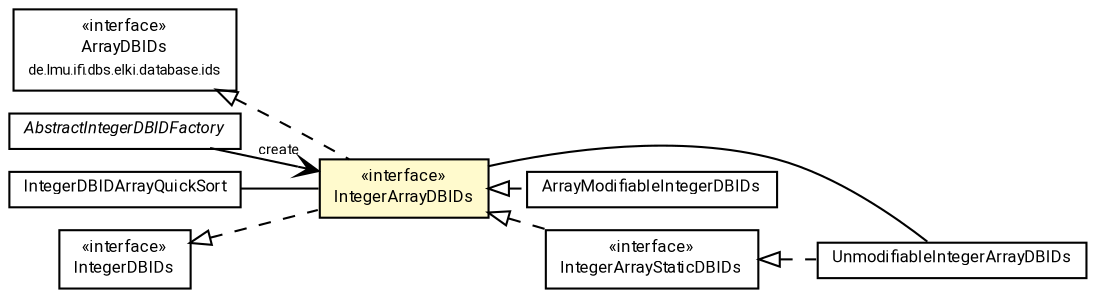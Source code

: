 #!/usr/local/bin/dot
#
# Class diagram 
# Generated by UMLGraph version R5_7_2-60-g0e99a6 (http://www.spinellis.gr/umlgraph/)
#

digraph G {
	graph [fontnames="svg"]
	edge [fontname="Roboto",fontsize=7,labelfontname="Roboto",labelfontsize=7,color="black"];
	node [fontname="Roboto",fontcolor="black",fontsize=8,shape=plaintext,margin=0,width=0,height=0];
	nodesep=0.15;
	ranksep=0.25;
	rankdir=LR;
	// de.lmu.ifi.dbs.elki.database.ids.ArrayDBIDs
	c5320893 [label=<<table title="de.lmu.ifi.dbs.elki.database.ids.ArrayDBIDs" border="0" cellborder="1" cellspacing="0" cellpadding="2" href="../ArrayDBIDs.html" target="_parent">
		<tr><td><table border="0" cellspacing="0" cellpadding="1">
		<tr><td align="center" balign="center"> &#171;interface&#187; </td></tr>
		<tr><td align="center" balign="center"> <font face="Roboto">ArrayDBIDs</font> </td></tr>
		<tr><td align="center" balign="center"> <font face="Roboto" point-size="7.0">de.lmu.ifi.dbs.elki.database.ids</font> </td></tr>
		</table></td></tr>
		</table>>, URL="../ArrayDBIDs.html"];
	// de.lmu.ifi.dbs.elki.database.ids.integer.AbstractIntegerDBIDFactory
	c5320966 [label=<<table title="de.lmu.ifi.dbs.elki.database.ids.integer.AbstractIntegerDBIDFactory" border="0" cellborder="1" cellspacing="0" cellpadding="2" href="AbstractIntegerDBIDFactory.html" target="_parent">
		<tr><td><table border="0" cellspacing="0" cellpadding="1">
		<tr><td align="center" balign="center"> <font face="Roboto"><i>AbstractIntegerDBIDFactory</i></font> </td></tr>
		</table></td></tr>
		</table>>, URL="AbstractIntegerDBIDFactory.html"];
	// de.lmu.ifi.dbs.elki.database.ids.integer.UnmodifiableIntegerArrayDBIDs
	c5320976 [label=<<table title="de.lmu.ifi.dbs.elki.database.ids.integer.UnmodifiableIntegerArrayDBIDs" border="0" cellborder="1" cellspacing="0" cellpadding="2" href="UnmodifiableIntegerArrayDBIDs.html" target="_parent">
		<tr><td><table border="0" cellspacing="0" cellpadding="1">
		<tr><td align="center" balign="center"> <font face="Roboto">UnmodifiableIntegerArrayDBIDs</font> </td></tr>
		</table></td></tr>
		</table>>, URL="UnmodifiableIntegerArrayDBIDs.html"];
	// de.lmu.ifi.dbs.elki.database.ids.integer.IntegerDBIDArrayQuickSort
	c5320998 [label=<<table title="de.lmu.ifi.dbs.elki.database.ids.integer.IntegerDBIDArrayQuickSort" border="0" cellborder="1" cellspacing="0" cellpadding="2" href="IntegerDBIDArrayQuickSort.html" target="_parent">
		<tr><td><table border="0" cellspacing="0" cellpadding="1">
		<tr><td align="center" balign="center"> <font face="Roboto">IntegerDBIDArrayQuickSort</font> </td></tr>
		</table></td></tr>
		</table>>, URL="IntegerDBIDArrayQuickSort.html"];
	// de.lmu.ifi.dbs.elki.database.ids.integer.IntegerDBIDs
	c5320999 [label=<<table title="de.lmu.ifi.dbs.elki.database.ids.integer.IntegerDBIDs" border="0" cellborder="1" cellspacing="0" cellpadding="2" href="IntegerDBIDs.html" target="_parent">
		<tr><td><table border="0" cellspacing="0" cellpadding="1">
		<tr><td align="center" balign="center"> &#171;interface&#187; </td></tr>
		<tr><td align="center" balign="center"> <font face="Roboto">IntegerDBIDs</font> </td></tr>
		</table></td></tr>
		</table>>, URL="IntegerDBIDs.html"];
	// de.lmu.ifi.dbs.elki.database.ids.integer.IntegerArrayDBIDs
	c5321001 [label=<<table title="de.lmu.ifi.dbs.elki.database.ids.integer.IntegerArrayDBIDs" border="0" cellborder="1" cellspacing="0" cellpadding="2" bgcolor="lemonChiffon" href="IntegerArrayDBIDs.html" target="_parent">
		<tr><td><table border="0" cellspacing="0" cellpadding="1">
		<tr><td align="center" balign="center"> &#171;interface&#187; </td></tr>
		<tr><td align="center" balign="center"> <font face="Roboto">IntegerArrayDBIDs</font> </td></tr>
		</table></td></tr>
		</table>>, URL="IntegerArrayDBIDs.html"];
	// de.lmu.ifi.dbs.elki.database.ids.integer.ArrayModifiableIntegerDBIDs
	c5321002 [label=<<table title="de.lmu.ifi.dbs.elki.database.ids.integer.ArrayModifiableIntegerDBIDs" border="0" cellborder="1" cellspacing="0" cellpadding="2" href="ArrayModifiableIntegerDBIDs.html" target="_parent">
		<tr><td><table border="0" cellspacing="0" cellpadding="1">
		<tr><td align="center" balign="center"> <font face="Roboto">ArrayModifiableIntegerDBIDs</font> </td></tr>
		</table></td></tr>
		</table>>, URL="ArrayModifiableIntegerDBIDs.html"];
	// de.lmu.ifi.dbs.elki.database.ids.integer.IntegerArrayStaticDBIDs
	c5321006 [label=<<table title="de.lmu.ifi.dbs.elki.database.ids.integer.IntegerArrayStaticDBIDs" border="0" cellborder="1" cellspacing="0" cellpadding="2" href="IntegerArrayStaticDBIDs.html" target="_parent">
		<tr><td><table border="0" cellspacing="0" cellpadding="1">
		<tr><td align="center" balign="center"> &#171;interface&#187; </td></tr>
		<tr><td align="center" balign="center"> <font face="Roboto">IntegerArrayStaticDBIDs</font> </td></tr>
		</table></td></tr>
		</table>>, URL="IntegerArrayStaticDBIDs.html"];
	// de.lmu.ifi.dbs.elki.database.ids.integer.AbstractIntegerDBIDFactory navassoc de.lmu.ifi.dbs.elki.database.ids.integer.IntegerArrayDBIDs
	c5320966 -> c5321001 [arrowhead=open,weight=1,label="create"];
	// de.lmu.ifi.dbs.elki.database.ids.integer.UnmodifiableIntegerArrayDBIDs implements de.lmu.ifi.dbs.elki.database.ids.integer.IntegerArrayStaticDBIDs
	c5321006 -> c5320976 [arrowtail=empty,style=dashed,dir=back,weight=9];
	// de.lmu.ifi.dbs.elki.database.ids.integer.UnmodifiableIntegerArrayDBIDs assoc de.lmu.ifi.dbs.elki.database.ids.integer.IntegerArrayDBIDs
	c5320976 -> c5321001 [arrowhead=none,weight=2];
	// de.lmu.ifi.dbs.elki.database.ids.integer.IntegerDBIDArrayQuickSort assoc de.lmu.ifi.dbs.elki.database.ids.integer.IntegerArrayDBIDs
	c5320998 -> c5321001 [arrowhead=none,weight=2];
	// de.lmu.ifi.dbs.elki.database.ids.integer.IntegerArrayDBIDs implements de.lmu.ifi.dbs.elki.database.ids.integer.IntegerDBIDs
	c5320999 -> c5321001 [arrowtail=empty,style=dashed,dir=back,weight=9];
	// de.lmu.ifi.dbs.elki.database.ids.integer.IntegerArrayDBIDs implements de.lmu.ifi.dbs.elki.database.ids.ArrayDBIDs
	c5320893 -> c5321001 [arrowtail=empty,style=dashed,dir=back,weight=9];
	// de.lmu.ifi.dbs.elki.database.ids.integer.ArrayModifiableIntegerDBIDs implements de.lmu.ifi.dbs.elki.database.ids.integer.IntegerArrayDBIDs
	c5321001 -> c5321002 [arrowtail=empty,style=dashed,dir=back,weight=9];
	// de.lmu.ifi.dbs.elki.database.ids.integer.IntegerArrayStaticDBIDs implements de.lmu.ifi.dbs.elki.database.ids.integer.IntegerArrayDBIDs
	c5321001 -> c5321006 [arrowtail=empty,style=dashed,dir=back,weight=9];
}

